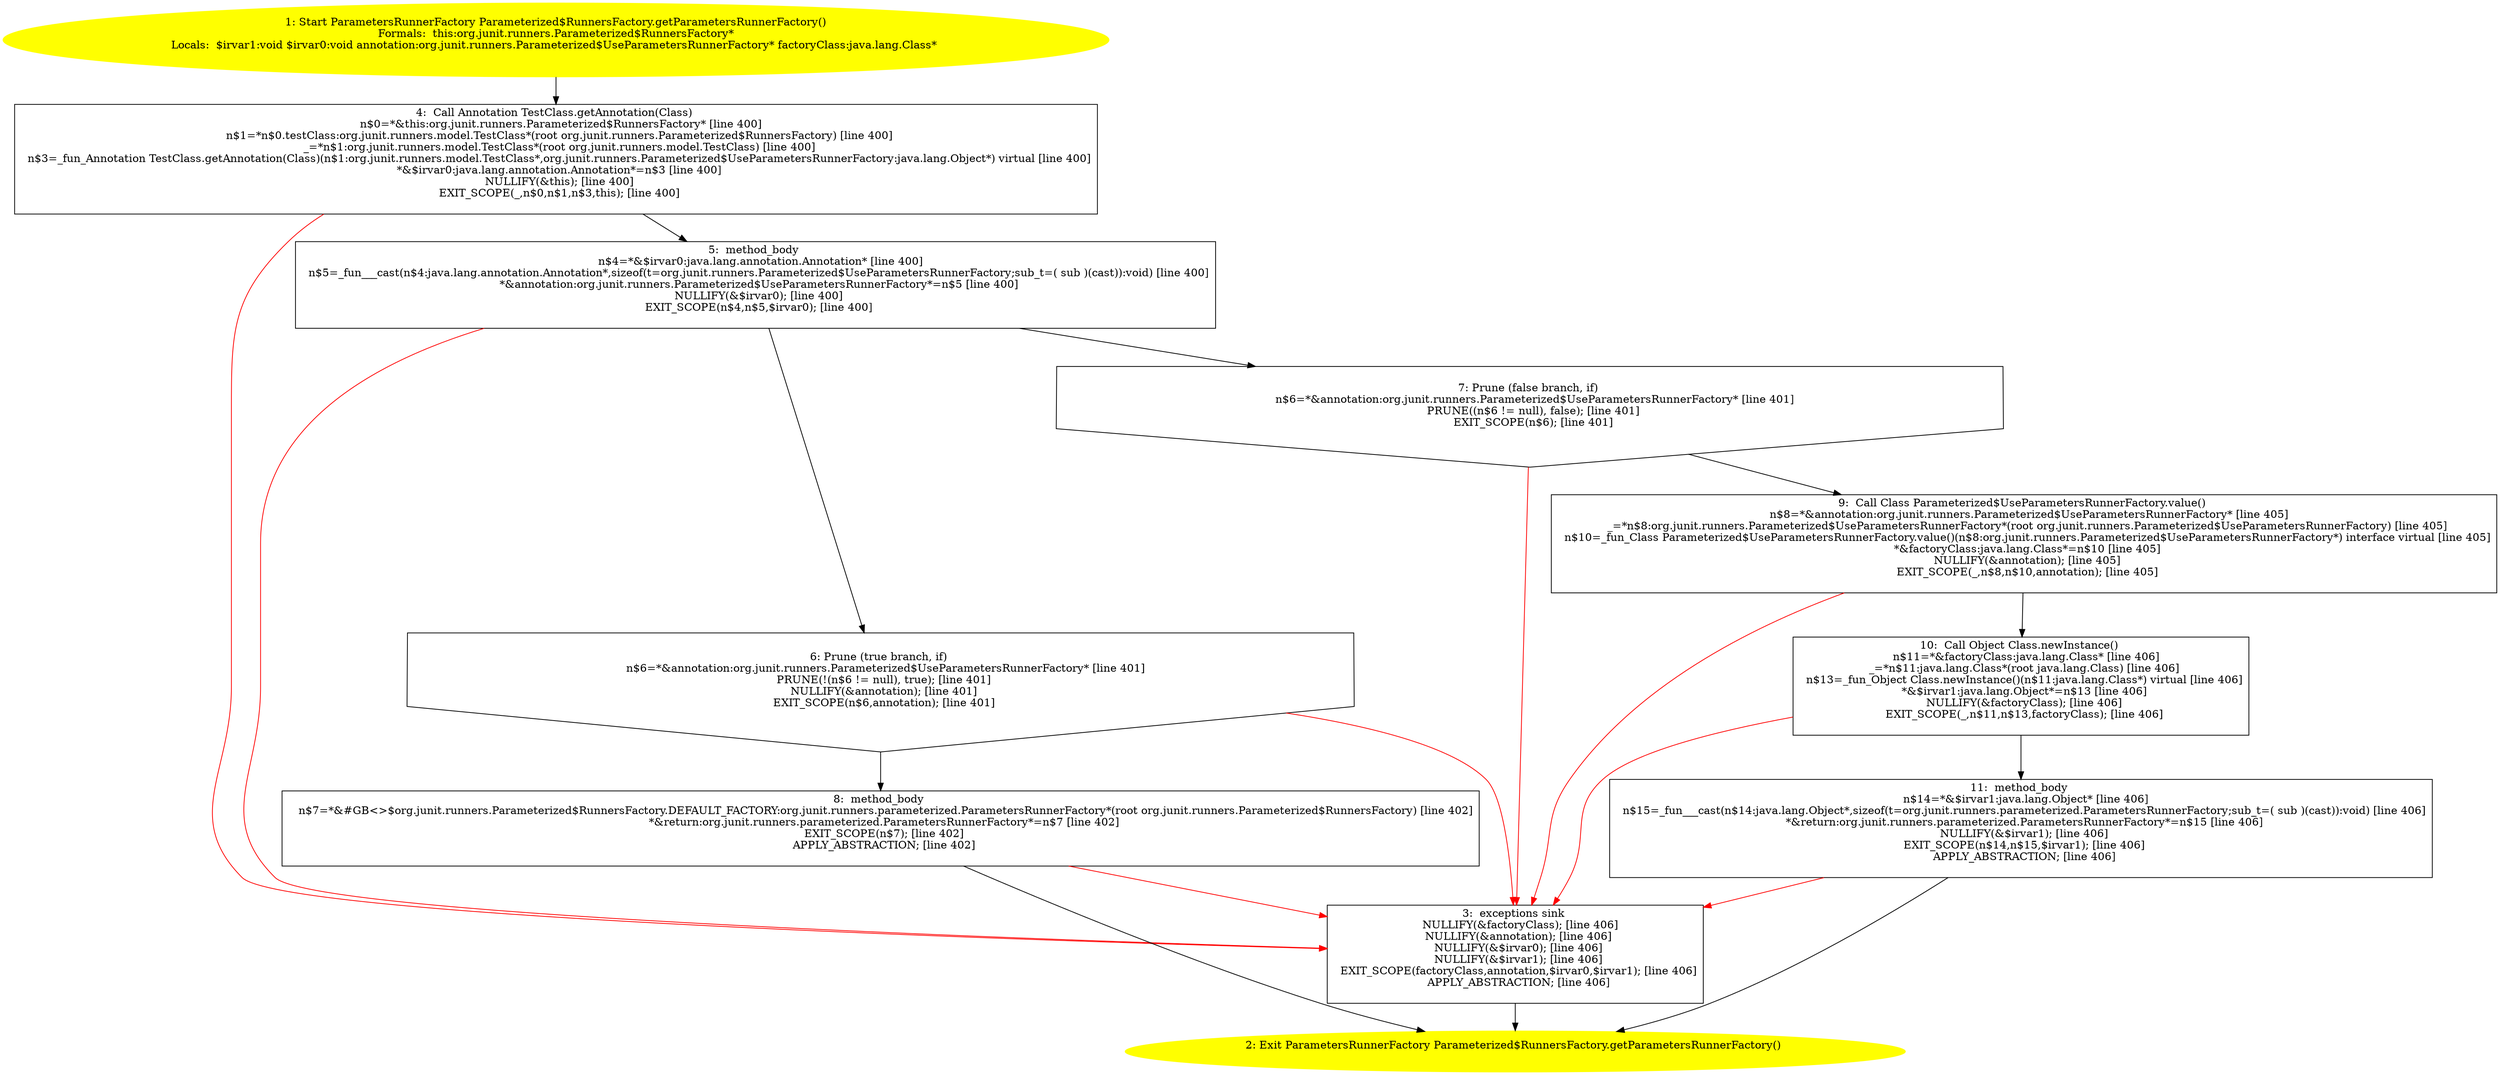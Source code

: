 /* @generated */
digraph cfg {
"org.junit.runners.Parameterized$RunnersFactory.getParametersRunnerFactory():org.junit.runners.parame.377992abba41ff50c68dc845a9b99dd9_1" [label="1: Start ParametersRunnerFactory Parameterized$RunnersFactory.getParametersRunnerFactory()\nFormals:  this:org.junit.runners.Parameterized$RunnersFactory*\nLocals:  $irvar1:void $irvar0:void annotation:org.junit.runners.Parameterized$UseParametersRunnerFactory* factoryClass:java.lang.Class* \n  " color=yellow style=filled]
	

	 "org.junit.runners.Parameterized$RunnersFactory.getParametersRunnerFactory():org.junit.runners.parame.377992abba41ff50c68dc845a9b99dd9_1" -> "org.junit.runners.Parameterized$RunnersFactory.getParametersRunnerFactory():org.junit.runners.parame.377992abba41ff50c68dc845a9b99dd9_4" ;
"org.junit.runners.Parameterized$RunnersFactory.getParametersRunnerFactory():org.junit.runners.parame.377992abba41ff50c68dc845a9b99dd9_2" [label="2: Exit ParametersRunnerFactory Parameterized$RunnersFactory.getParametersRunnerFactory() \n  " color=yellow style=filled]
	

"org.junit.runners.Parameterized$RunnersFactory.getParametersRunnerFactory():org.junit.runners.parame.377992abba41ff50c68dc845a9b99dd9_3" [label="3:  exceptions sink \n   NULLIFY(&factoryClass); [line 406]\n  NULLIFY(&annotation); [line 406]\n  NULLIFY(&$irvar0); [line 406]\n  NULLIFY(&$irvar1); [line 406]\n  EXIT_SCOPE(factoryClass,annotation,$irvar0,$irvar1); [line 406]\n  APPLY_ABSTRACTION; [line 406]\n " shape="box"]
	

	 "org.junit.runners.Parameterized$RunnersFactory.getParametersRunnerFactory():org.junit.runners.parame.377992abba41ff50c68dc845a9b99dd9_3" -> "org.junit.runners.Parameterized$RunnersFactory.getParametersRunnerFactory():org.junit.runners.parame.377992abba41ff50c68dc845a9b99dd9_2" ;
"org.junit.runners.Parameterized$RunnersFactory.getParametersRunnerFactory():org.junit.runners.parame.377992abba41ff50c68dc845a9b99dd9_4" [label="4:  Call Annotation TestClass.getAnnotation(Class) \n   n$0=*&this:org.junit.runners.Parameterized$RunnersFactory* [line 400]\n  n$1=*n$0.testClass:org.junit.runners.model.TestClass*(root org.junit.runners.Parameterized$RunnersFactory) [line 400]\n  _=*n$1:org.junit.runners.model.TestClass*(root org.junit.runners.model.TestClass) [line 400]\n  n$3=_fun_Annotation TestClass.getAnnotation(Class)(n$1:org.junit.runners.model.TestClass*,org.junit.runners.Parameterized$UseParametersRunnerFactory:java.lang.Object*) virtual [line 400]\n  *&$irvar0:java.lang.annotation.Annotation*=n$3 [line 400]\n  NULLIFY(&this); [line 400]\n  EXIT_SCOPE(_,n$0,n$1,n$3,this); [line 400]\n " shape="box"]
	

	 "org.junit.runners.Parameterized$RunnersFactory.getParametersRunnerFactory():org.junit.runners.parame.377992abba41ff50c68dc845a9b99dd9_4" -> "org.junit.runners.Parameterized$RunnersFactory.getParametersRunnerFactory():org.junit.runners.parame.377992abba41ff50c68dc845a9b99dd9_5" ;
	 "org.junit.runners.Parameterized$RunnersFactory.getParametersRunnerFactory():org.junit.runners.parame.377992abba41ff50c68dc845a9b99dd9_4" -> "org.junit.runners.Parameterized$RunnersFactory.getParametersRunnerFactory():org.junit.runners.parame.377992abba41ff50c68dc845a9b99dd9_3" [color="red" ];
"org.junit.runners.Parameterized$RunnersFactory.getParametersRunnerFactory():org.junit.runners.parame.377992abba41ff50c68dc845a9b99dd9_5" [label="5:  method_body \n   n$4=*&$irvar0:java.lang.annotation.Annotation* [line 400]\n  n$5=_fun___cast(n$4:java.lang.annotation.Annotation*,sizeof(t=org.junit.runners.Parameterized$UseParametersRunnerFactory;sub_t=( sub )(cast)):void) [line 400]\n  *&annotation:org.junit.runners.Parameterized$UseParametersRunnerFactory*=n$5 [line 400]\n  NULLIFY(&$irvar0); [line 400]\n  EXIT_SCOPE(n$4,n$5,$irvar0); [line 400]\n " shape="box"]
	

	 "org.junit.runners.Parameterized$RunnersFactory.getParametersRunnerFactory():org.junit.runners.parame.377992abba41ff50c68dc845a9b99dd9_5" -> "org.junit.runners.Parameterized$RunnersFactory.getParametersRunnerFactory():org.junit.runners.parame.377992abba41ff50c68dc845a9b99dd9_6" ;
	 "org.junit.runners.Parameterized$RunnersFactory.getParametersRunnerFactory():org.junit.runners.parame.377992abba41ff50c68dc845a9b99dd9_5" -> "org.junit.runners.Parameterized$RunnersFactory.getParametersRunnerFactory():org.junit.runners.parame.377992abba41ff50c68dc845a9b99dd9_7" ;
	 "org.junit.runners.Parameterized$RunnersFactory.getParametersRunnerFactory():org.junit.runners.parame.377992abba41ff50c68dc845a9b99dd9_5" -> "org.junit.runners.Parameterized$RunnersFactory.getParametersRunnerFactory():org.junit.runners.parame.377992abba41ff50c68dc845a9b99dd9_3" [color="red" ];
"org.junit.runners.Parameterized$RunnersFactory.getParametersRunnerFactory():org.junit.runners.parame.377992abba41ff50c68dc845a9b99dd9_6" [label="6: Prune (true branch, if) \n   n$6=*&annotation:org.junit.runners.Parameterized$UseParametersRunnerFactory* [line 401]\n  PRUNE(!(n$6 != null), true); [line 401]\n  NULLIFY(&annotation); [line 401]\n  EXIT_SCOPE(n$6,annotation); [line 401]\n " shape="invhouse"]
	

	 "org.junit.runners.Parameterized$RunnersFactory.getParametersRunnerFactory():org.junit.runners.parame.377992abba41ff50c68dc845a9b99dd9_6" -> "org.junit.runners.Parameterized$RunnersFactory.getParametersRunnerFactory():org.junit.runners.parame.377992abba41ff50c68dc845a9b99dd9_8" ;
	 "org.junit.runners.Parameterized$RunnersFactory.getParametersRunnerFactory():org.junit.runners.parame.377992abba41ff50c68dc845a9b99dd9_6" -> "org.junit.runners.Parameterized$RunnersFactory.getParametersRunnerFactory():org.junit.runners.parame.377992abba41ff50c68dc845a9b99dd9_3" [color="red" ];
"org.junit.runners.Parameterized$RunnersFactory.getParametersRunnerFactory():org.junit.runners.parame.377992abba41ff50c68dc845a9b99dd9_7" [label="7: Prune (false branch, if) \n   n$6=*&annotation:org.junit.runners.Parameterized$UseParametersRunnerFactory* [line 401]\n  PRUNE((n$6 != null), false); [line 401]\n  EXIT_SCOPE(n$6); [line 401]\n " shape="invhouse"]
	

	 "org.junit.runners.Parameterized$RunnersFactory.getParametersRunnerFactory():org.junit.runners.parame.377992abba41ff50c68dc845a9b99dd9_7" -> "org.junit.runners.Parameterized$RunnersFactory.getParametersRunnerFactory():org.junit.runners.parame.377992abba41ff50c68dc845a9b99dd9_9" ;
	 "org.junit.runners.Parameterized$RunnersFactory.getParametersRunnerFactory():org.junit.runners.parame.377992abba41ff50c68dc845a9b99dd9_7" -> "org.junit.runners.Parameterized$RunnersFactory.getParametersRunnerFactory():org.junit.runners.parame.377992abba41ff50c68dc845a9b99dd9_3" [color="red" ];
"org.junit.runners.Parameterized$RunnersFactory.getParametersRunnerFactory():org.junit.runners.parame.377992abba41ff50c68dc845a9b99dd9_8" [label="8:  method_body \n   n$7=*&#GB<>$org.junit.runners.Parameterized$RunnersFactory.DEFAULT_FACTORY:org.junit.runners.parameterized.ParametersRunnerFactory*(root org.junit.runners.Parameterized$RunnersFactory) [line 402]\n  *&return:org.junit.runners.parameterized.ParametersRunnerFactory*=n$7 [line 402]\n  EXIT_SCOPE(n$7); [line 402]\n  APPLY_ABSTRACTION; [line 402]\n " shape="box"]
	

	 "org.junit.runners.Parameterized$RunnersFactory.getParametersRunnerFactory():org.junit.runners.parame.377992abba41ff50c68dc845a9b99dd9_8" -> "org.junit.runners.Parameterized$RunnersFactory.getParametersRunnerFactory():org.junit.runners.parame.377992abba41ff50c68dc845a9b99dd9_2" ;
	 "org.junit.runners.Parameterized$RunnersFactory.getParametersRunnerFactory():org.junit.runners.parame.377992abba41ff50c68dc845a9b99dd9_8" -> "org.junit.runners.Parameterized$RunnersFactory.getParametersRunnerFactory():org.junit.runners.parame.377992abba41ff50c68dc845a9b99dd9_3" [color="red" ];
"org.junit.runners.Parameterized$RunnersFactory.getParametersRunnerFactory():org.junit.runners.parame.377992abba41ff50c68dc845a9b99dd9_9" [label="9:  Call Class Parameterized$UseParametersRunnerFactory.value() \n   n$8=*&annotation:org.junit.runners.Parameterized$UseParametersRunnerFactory* [line 405]\n  _=*n$8:org.junit.runners.Parameterized$UseParametersRunnerFactory*(root org.junit.runners.Parameterized$UseParametersRunnerFactory) [line 405]\n  n$10=_fun_Class Parameterized$UseParametersRunnerFactory.value()(n$8:org.junit.runners.Parameterized$UseParametersRunnerFactory*) interface virtual [line 405]\n  *&factoryClass:java.lang.Class*=n$10 [line 405]\n  NULLIFY(&annotation); [line 405]\n  EXIT_SCOPE(_,n$8,n$10,annotation); [line 405]\n " shape="box"]
	

	 "org.junit.runners.Parameterized$RunnersFactory.getParametersRunnerFactory():org.junit.runners.parame.377992abba41ff50c68dc845a9b99dd9_9" -> "org.junit.runners.Parameterized$RunnersFactory.getParametersRunnerFactory():org.junit.runners.parame.377992abba41ff50c68dc845a9b99dd9_10" ;
	 "org.junit.runners.Parameterized$RunnersFactory.getParametersRunnerFactory():org.junit.runners.parame.377992abba41ff50c68dc845a9b99dd9_9" -> "org.junit.runners.Parameterized$RunnersFactory.getParametersRunnerFactory():org.junit.runners.parame.377992abba41ff50c68dc845a9b99dd9_3" [color="red" ];
"org.junit.runners.Parameterized$RunnersFactory.getParametersRunnerFactory():org.junit.runners.parame.377992abba41ff50c68dc845a9b99dd9_10" [label="10:  Call Object Class.newInstance() \n   n$11=*&factoryClass:java.lang.Class* [line 406]\n  _=*n$11:java.lang.Class*(root java.lang.Class) [line 406]\n  n$13=_fun_Object Class.newInstance()(n$11:java.lang.Class*) virtual [line 406]\n  *&$irvar1:java.lang.Object*=n$13 [line 406]\n  NULLIFY(&factoryClass); [line 406]\n  EXIT_SCOPE(_,n$11,n$13,factoryClass); [line 406]\n " shape="box"]
	

	 "org.junit.runners.Parameterized$RunnersFactory.getParametersRunnerFactory():org.junit.runners.parame.377992abba41ff50c68dc845a9b99dd9_10" -> "org.junit.runners.Parameterized$RunnersFactory.getParametersRunnerFactory():org.junit.runners.parame.377992abba41ff50c68dc845a9b99dd9_11" ;
	 "org.junit.runners.Parameterized$RunnersFactory.getParametersRunnerFactory():org.junit.runners.parame.377992abba41ff50c68dc845a9b99dd9_10" -> "org.junit.runners.Parameterized$RunnersFactory.getParametersRunnerFactory():org.junit.runners.parame.377992abba41ff50c68dc845a9b99dd9_3" [color="red" ];
"org.junit.runners.Parameterized$RunnersFactory.getParametersRunnerFactory():org.junit.runners.parame.377992abba41ff50c68dc845a9b99dd9_11" [label="11:  method_body \n   n$14=*&$irvar1:java.lang.Object* [line 406]\n  n$15=_fun___cast(n$14:java.lang.Object*,sizeof(t=org.junit.runners.parameterized.ParametersRunnerFactory;sub_t=( sub )(cast)):void) [line 406]\n  *&return:org.junit.runners.parameterized.ParametersRunnerFactory*=n$15 [line 406]\n  NULLIFY(&$irvar1); [line 406]\n  EXIT_SCOPE(n$14,n$15,$irvar1); [line 406]\n  APPLY_ABSTRACTION; [line 406]\n " shape="box"]
	

	 "org.junit.runners.Parameterized$RunnersFactory.getParametersRunnerFactory():org.junit.runners.parame.377992abba41ff50c68dc845a9b99dd9_11" -> "org.junit.runners.Parameterized$RunnersFactory.getParametersRunnerFactory():org.junit.runners.parame.377992abba41ff50c68dc845a9b99dd9_2" ;
	 "org.junit.runners.Parameterized$RunnersFactory.getParametersRunnerFactory():org.junit.runners.parame.377992abba41ff50c68dc845a9b99dd9_11" -> "org.junit.runners.Parameterized$RunnersFactory.getParametersRunnerFactory():org.junit.runners.parame.377992abba41ff50c68dc845a9b99dd9_3" [color="red" ];
}
